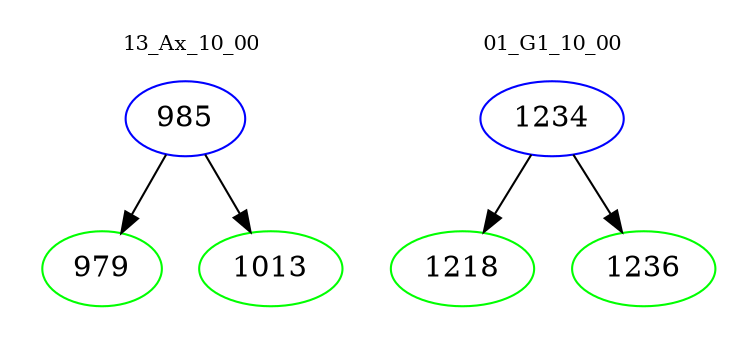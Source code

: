 digraph{
subgraph cluster_0 {
color = white
label = "13_Ax_10_00";
fontsize=10;
T0_985 [label="985", color="blue"]
T0_985 -> T0_979 [color="black"]
T0_979 [label="979", color="green"]
T0_985 -> T0_1013 [color="black"]
T0_1013 [label="1013", color="green"]
}
subgraph cluster_1 {
color = white
label = "01_G1_10_00";
fontsize=10;
T1_1234 [label="1234", color="blue"]
T1_1234 -> T1_1218 [color="black"]
T1_1218 [label="1218", color="green"]
T1_1234 -> T1_1236 [color="black"]
T1_1236 [label="1236", color="green"]
}
}

